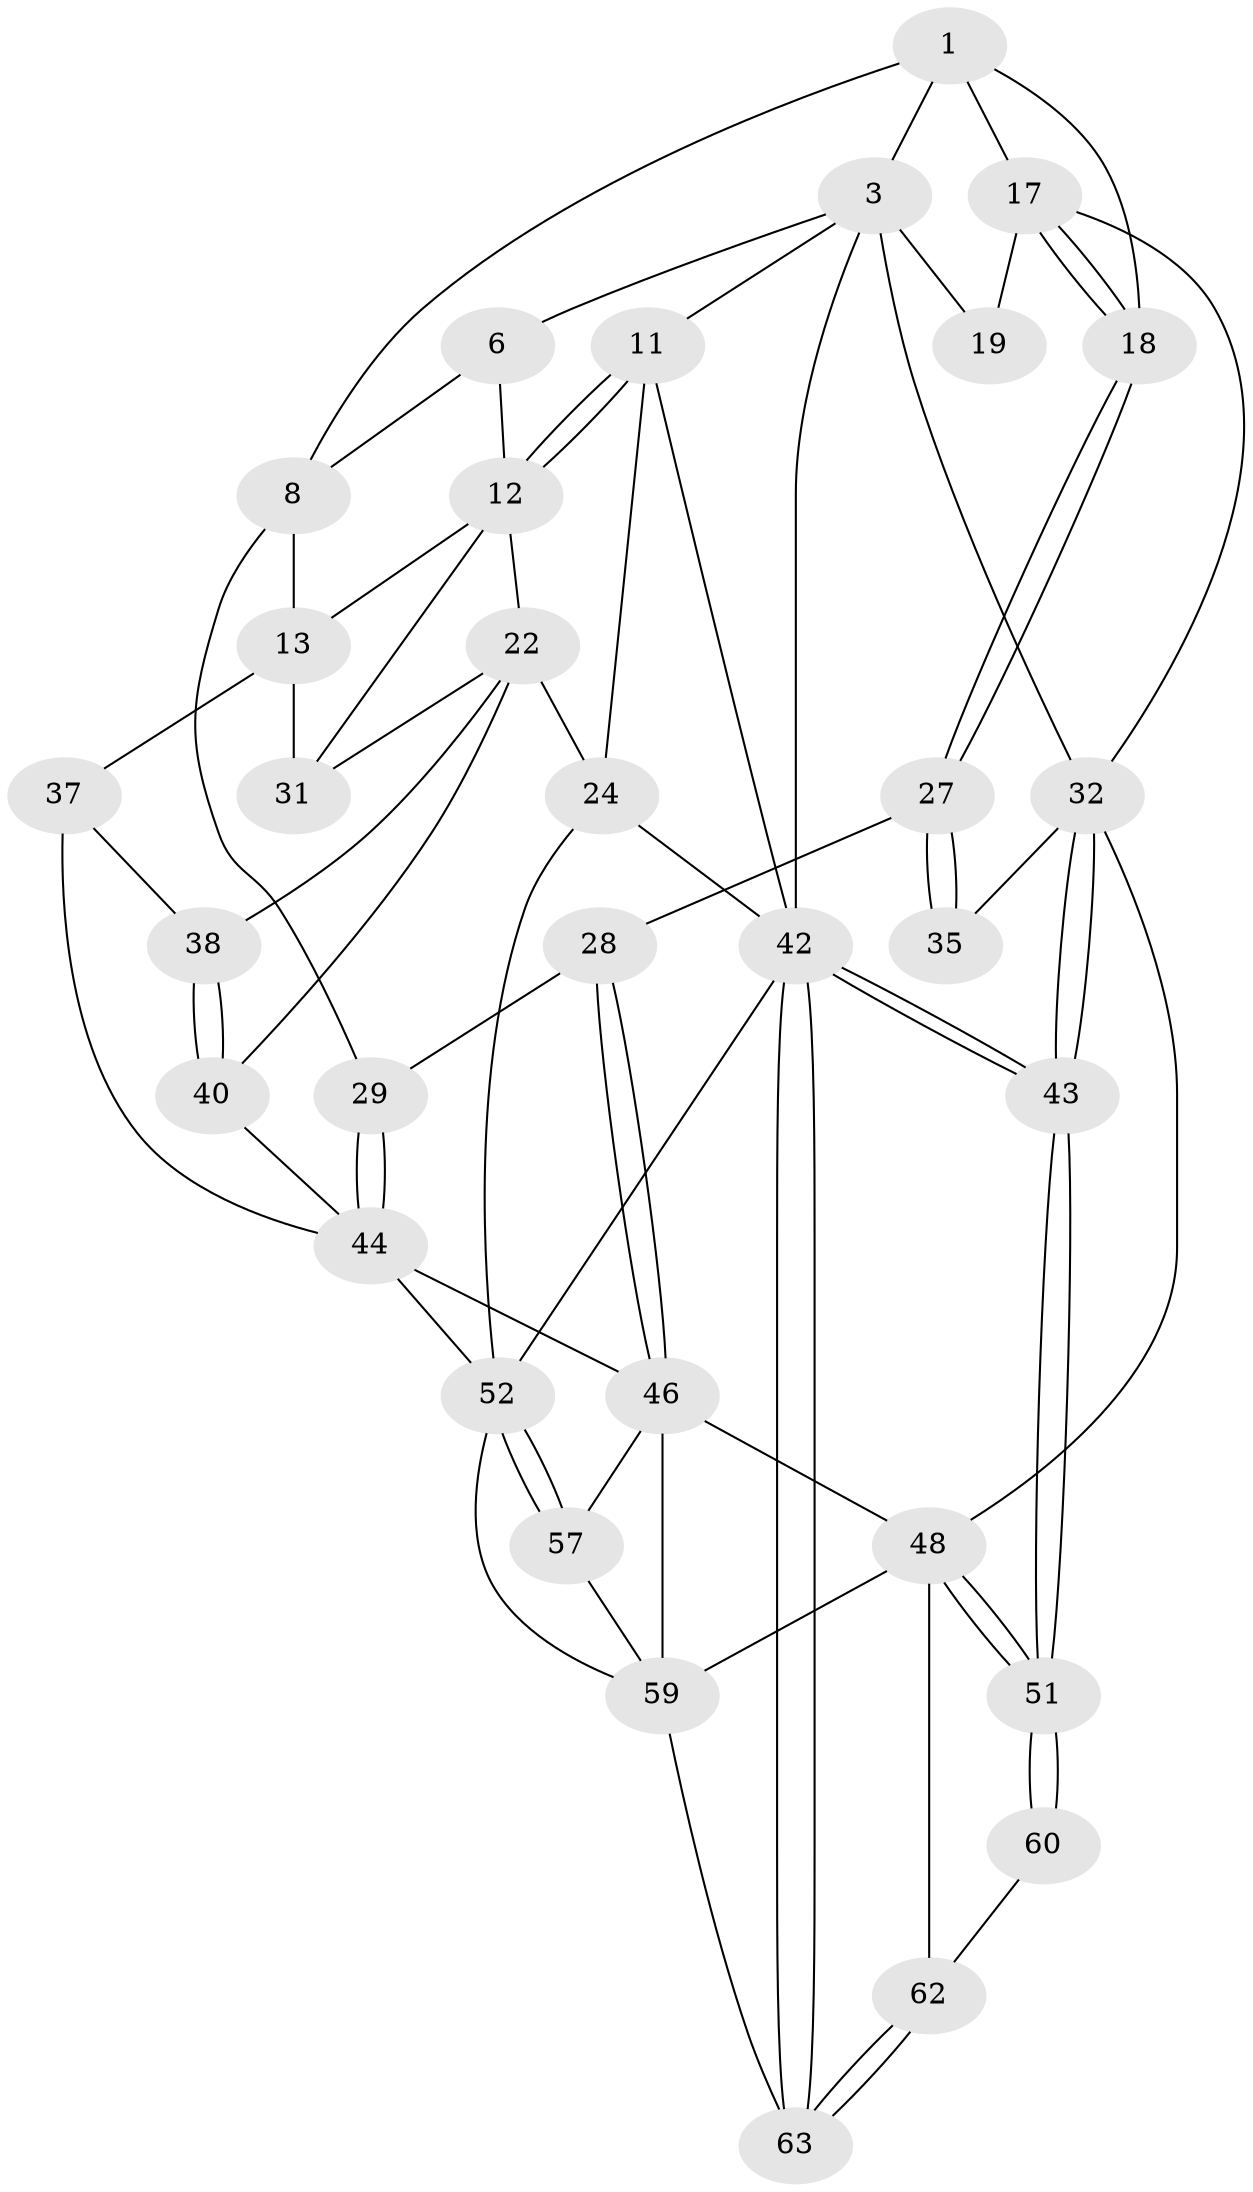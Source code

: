 // original degree distribution, {3: 0.06060606060606061, 4: 0.21212121212121213, 5: 0.48484848484848486, 6: 0.24242424242424243}
// Generated by graph-tools (version 1.1) at 2025/21/03/04/25 18:21:03]
// undirected, 33 vertices, 77 edges
graph export_dot {
graph [start="1"]
  node [color=gray90,style=filled];
  1 [pos="+0.6105010343084323+0",super="+7+2"];
  3 [pos="+0.7658922816147711+0.05359770342800594",super="+4"];
  6 [pos="+0.6050013054023997+0",super="+10"];
  8 [pos="+0.48021785685908963+0.1426526486513301",super="+9+25"];
  11 [pos="+0+0"];
  12 [pos="+0+0",super="+16"];
  13 [pos="+0.3267676525874986+0.17923909772257074",super="+14"];
  17 [pos="+0.6732889350007478+0.16949514211706126",super="+20"];
  18 [pos="+0.6099025492060647+0.2210867367710212"];
  19 [pos="+0.8161361363489562+0.15147522203182642"];
  22 [pos="+0.06649563299861731+0.25060577257644145",super="+23+39"];
  24 [pos="+0+0.37061388338784634",super="+54"];
  27 [pos="+0.5957530729279413+0.32219551719184736"];
  28 [pos="+0.5720417816206785+0.33010145333959695"];
  29 [pos="+0.5001933861231984+0.3500475443830835"];
  31 [pos="+0.23453505353084467+0.251961652089274"];
  32 [pos="+1+0.31645215596383236",super="+33"];
  35 [pos="+0.6371878969867577+0.36112284529422595"];
  37 [pos="+0.3059290503380477+0.3907218102932822"];
  38 [pos="+0.21985989300659714+0.3389140350986901"];
  40 [pos="+0.0671652478433124+0.41201663490870943"];
  42 [pos="+1+1",super="+55"];
  43 [pos="+1+0.5409930247279571"];
  44 [pos="+0.38190020503504035+0.4843301783806439",super="+45"];
  46 [pos="+0.5226353413477399+0.5711177771619692",super="+47"];
  48 [pos="+0.6839476169362534+0.4629362799489023",super="+49"];
  51 [pos="+0.899986903431038+0.535070433283428"];
  52 [pos="+0.22570325889548168+0.6972128760052554",super="+53"];
  57 [pos="+0.34772245937219814+0.7642157047277056"];
  59 [pos="+0.556942894167961+0.7787445605297632",super="+64"];
  60 [pos="+0.8519053065529991+0.5658623801072318"];
  62 [pos="+0.7224002768627633+0.6947412060122099"];
  63 [pos="+0.8017671460137487+1"];
  1 -- 8;
  1 -- 18;
  1 -- 3;
  1 -- 17;
  3 -- 19 [weight=2];
  3 -- 32;
  3 -- 6;
  3 -- 42;
  3 -- 11;
  6 -- 8;
  6 -- 12;
  8 -- 13 [weight=3];
  8 -- 29;
  11 -- 12;
  11 -- 12;
  11 -- 24;
  11 -- 42;
  12 -- 13;
  12 -- 22;
  12 -- 31;
  13 -- 37;
  13 -- 31;
  17 -- 18;
  17 -- 18;
  17 -- 19;
  17 -- 32;
  18 -- 27;
  18 -- 27;
  22 -- 24;
  22 -- 40;
  22 -- 38;
  22 -- 31;
  24 -- 52;
  24 -- 42;
  27 -- 28;
  27 -- 35;
  27 -- 35;
  28 -- 29;
  28 -- 46;
  28 -- 46;
  29 -- 44;
  29 -- 44;
  32 -- 43;
  32 -- 43;
  32 -- 48;
  32 -- 35 [weight=2];
  37 -- 38;
  37 -- 44;
  38 -- 40;
  38 -- 40;
  40 -- 44;
  42 -- 43;
  42 -- 43;
  42 -- 63;
  42 -- 63;
  42 -- 52;
  43 -- 51;
  43 -- 51;
  44 -- 46;
  44 -- 52;
  46 -- 57;
  46 -- 59;
  46 -- 48;
  48 -- 51;
  48 -- 51;
  48 -- 62;
  48 -- 59;
  51 -- 60;
  51 -- 60;
  52 -- 57;
  52 -- 57;
  52 -- 59;
  57 -- 59;
  59 -- 63;
  60 -- 62;
  62 -- 63;
  62 -- 63;
}
